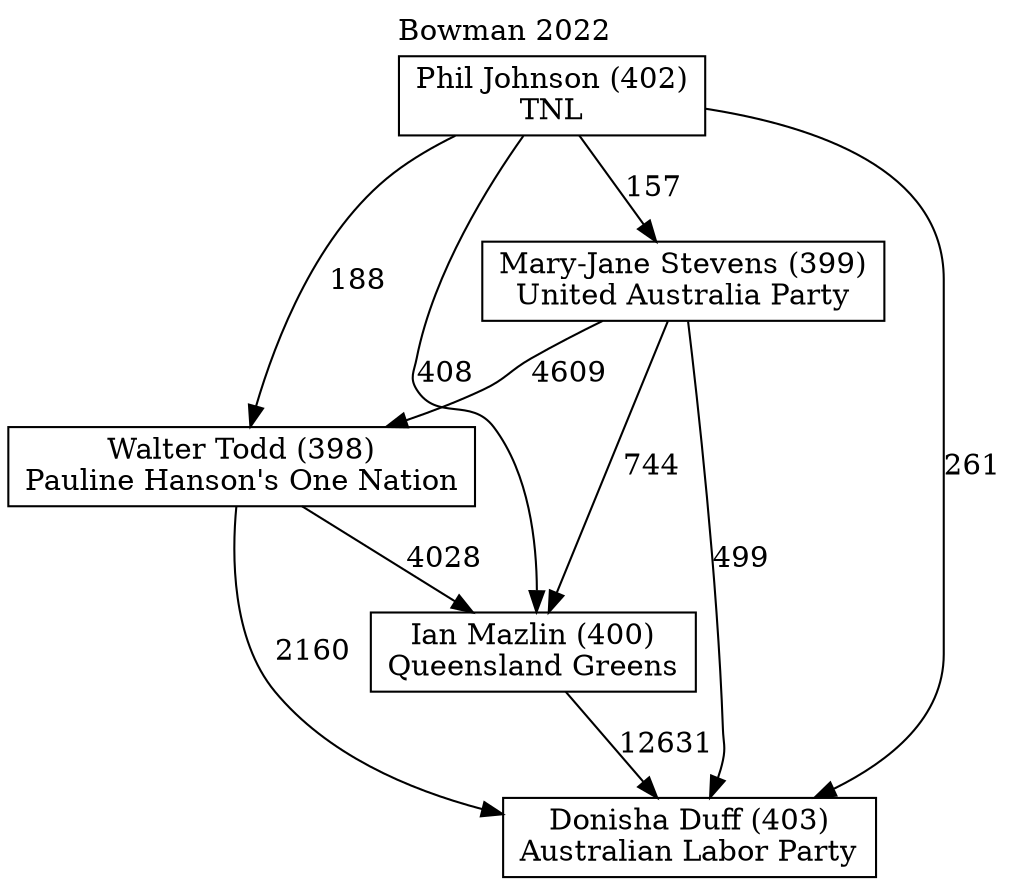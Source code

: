 // House preference flow
digraph "Donisha Duff (403)_Bowman_2022" {
	graph [label="Bowman 2022" labelloc=t mclimit=10]
	node [shape=box]
	"Walter Todd (398)" [label="Walter Todd (398)
Pauline Hanson's One Nation"]
	"Donisha Duff (403)" [label="Donisha Duff (403)
Australian Labor Party"]
	"Phil Johnson (402)" [label="Phil Johnson (402)
TNL"]
	"Mary-Jane Stevens (399)" [label="Mary-Jane Stevens (399)
United Australia Party"]
	"Ian Mazlin (400)" [label="Ian Mazlin (400)
Queensland Greens"]
	"Mary-Jane Stevens (399)" -> "Ian Mazlin (400)" [label=744]
	"Phil Johnson (402)" -> "Donisha Duff (403)" [label=261]
	"Phil Johnson (402)" -> "Ian Mazlin (400)" [label=408]
	"Phil Johnson (402)" -> "Mary-Jane Stevens (399)" [label=157]
	"Ian Mazlin (400)" -> "Donisha Duff (403)" [label=12631]
	"Mary-Jane Stevens (399)" -> "Walter Todd (398)" [label=4609]
	"Walter Todd (398)" -> "Ian Mazlin (400)" [label=4028]
	"Walter Todd (398)" -> "Donisha Duff (403)" [label=2160]
	"Mary-Jane Stevens (399)" -> "Donisha Duff (403)" [label=499]
	"Phil Johnson (402)" -> "Walter Todd (398)" [label=188]
}
